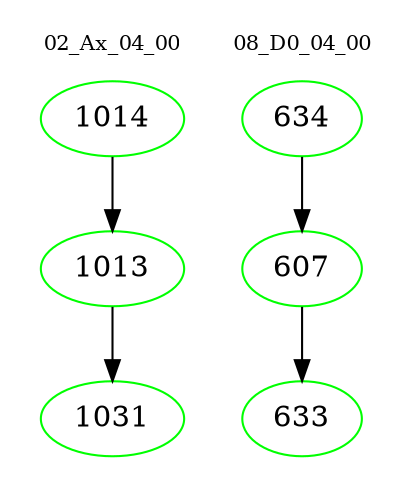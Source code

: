 digraph{
subgraph cluster_0 {
color = white
label = "02_Ax_04_00";
fontsize=10;
T0_1014 [label="1014", color="green"]
T0_1014 -> T0_1013 [color="black"]
T0_1013 [label="1013", color="green"]
T0_1013 -> T0_1031 [color="black"]
T0_1031 [label="1031", color="green"]
}
subgraph cluster_1 {
color = white
label = "08_D0_04_00";
fontsize=10;
T1_634 [label="634", color="green"]
T1_634 -> T1_607 [color="black"]
T1_607 [label="607", color="green"]
T1_607 -> T1_633 [color="black"]
T1_633 [label="633", color="green"]
}
}
